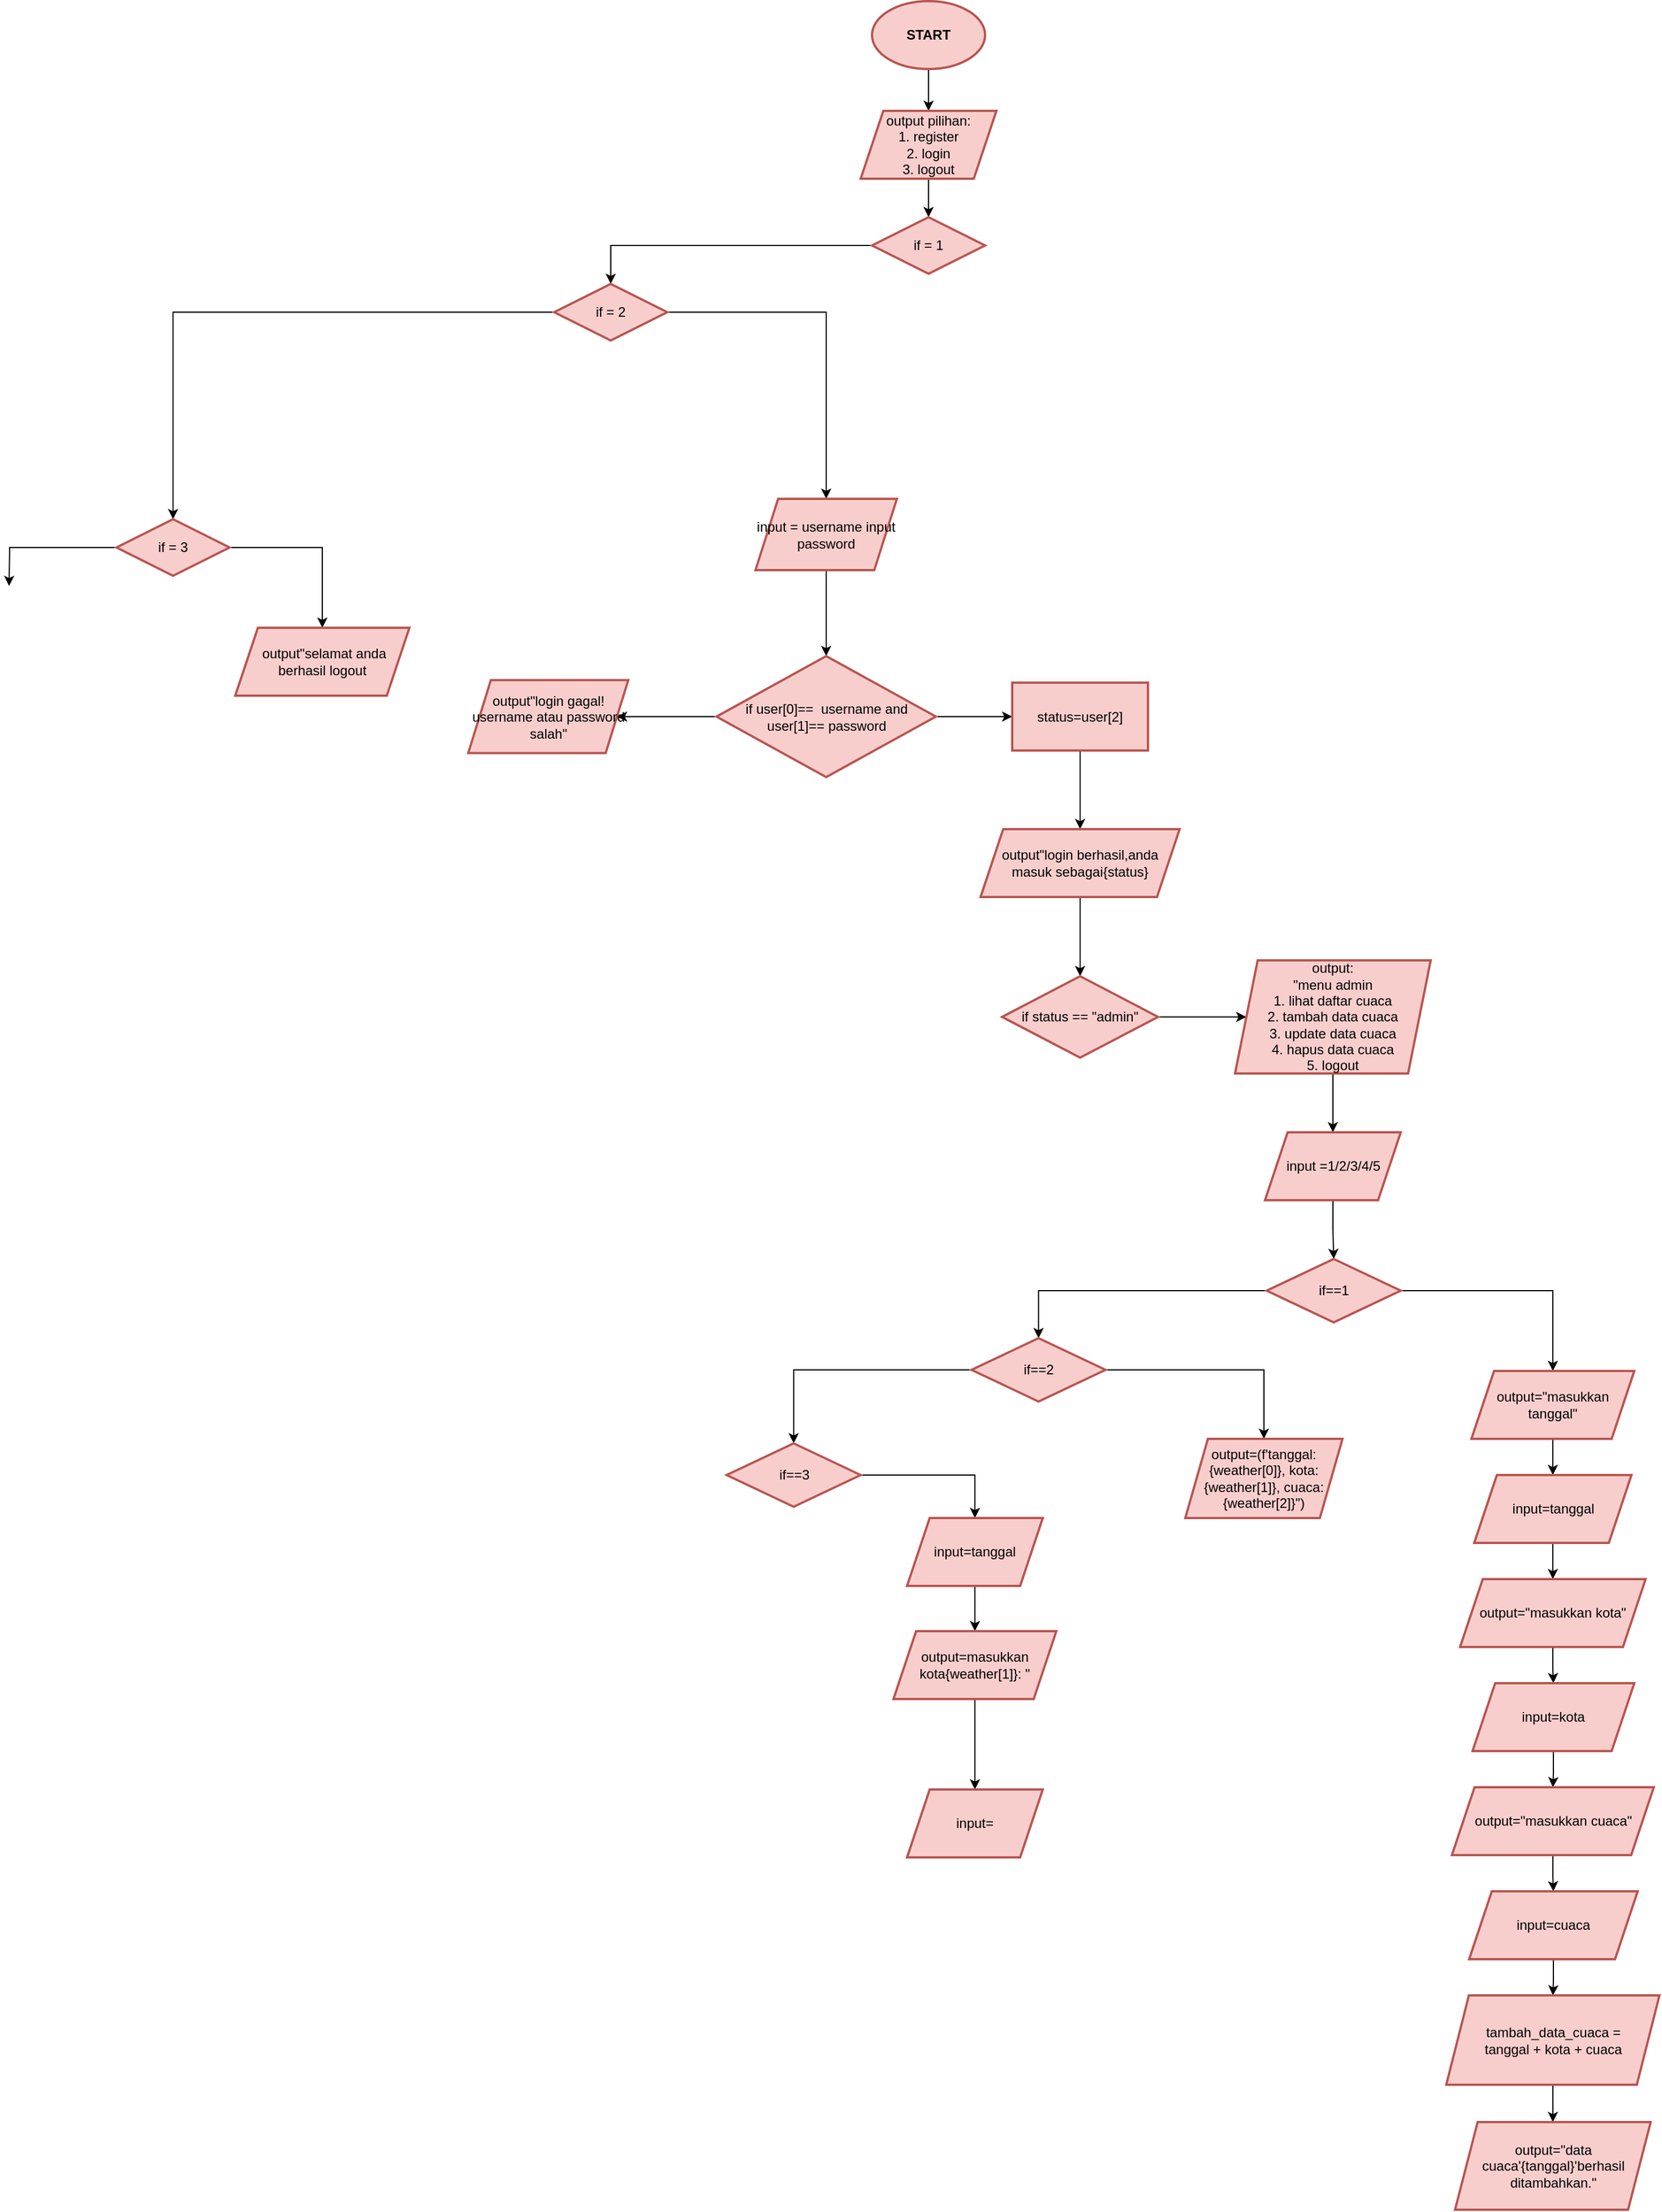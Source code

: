 <mxfile version="24.7.17">
  <diagram name="Page-1" id="iDtb-3nRgbeIn3tc9Lh9">
    <mxGraphModel dx="5250" dy="2350" grid="0" gridSize="10" guides="1" tooltips="1" connect="1" arrows="1" fold="1" page="1" pageScale="1" pageWidth="850" pageHeight="1100" background="none" math="0" shadow="0">
      <root>
        <mxCell id="0" />
        <mxCell id="1" parent="0" />
        <mxCell id="sVB3_BVyEhrJWnxSzNg--15" value="" style="edgeStyle=orthogonalEdgeStyle;rounded=0;orthogonalLoop=1;jettySize=auto;html=1;" edge="1" parent="1" source="sVB3_BVyEhrJWnxSzNg--13" target="sVB3_BVyEhrJWnxSzNg--14">
          <mxGeometry relative="1" as="geometry" />
        </mxCell>
        <mxCell id="sVB3_BVyEhrJWnxSzNg--13" value="START" style="strokeWidth=2;html=1;shape=mxgraph.flowchart.start_1;whiteSpace=wrap;fillColor=#f8cecc;strokeColor=#b85450;fontStyle=1" vertex="1" parent="1">
          <mxGeometry x="375" y="110" width="100" height="60" as="geometry" />
        </mxCell>
        <mxCell id="sVB3_BVyEhrJWnxSzNg--19" value="" style="edgeStyle=orthogonalEdgeStyle;rounded=0;orthogonalLoop=1;jettySize=auto;html=1;" edge="1" parent="1" source="sVB3_BVyEhrJWnxSzNg--14" target="sVB3_BVyEhrJWnxSzNg--18">
          <mxGeometry relative="1" as="geometry" />
        </mxCell>
        <mxCell id="sVB3_BVyEhrJWnxSzNg--14" value="&lt;div&gt;output pilihan:&lt;/div&gt;&lt;div&gt;1. register&lt;/div&gt;&lt;div&gt;2. login&lt;/div&gt;&lt;div&gt;3. logout&lt;br&gt;&lt;/div&gt;" style="shape=parallelogram;perimeter=parallelogramPerimeter;whiteSpace=wrap;html=1;fixedSize=1;fillColor=#f8cecc;strokeColor=#b85450;strokeWidth=2;fontStyle=0;" vertex="1" parent="1">
          <mxGeometry x="365" y="207" width="120" height="60" as="geometry" />
        </mxCell>
        <mxCell id="sVB3_BVyEhrJWnxSzNg--23" value="" style="edgeStyle=orthogonalEdgeStyle;rounded=0;orthogonalLoop=1;jettySize=auto;html=1;" edge="1" parent="1" source="sVB3_BVyEhrJWnxSzNg--18" target="sVB3_BVyEhrJWnxSzNg--22">
          <mxGeometry relative="1" as="geometry" />
        </mxCell>
        <mxCell id="sVB3_BVyEhrJWnxSzNg--18" value="if = 1" style="rhombus;whiteSpace=wrap;html=1;fillColor=#f8cecc;strokeColor=#b85450;strokeWidth=2;fontStyle=0;" vertex="1" parent="1">
          <mxGeometry x="375" y="301" width="100" height="50" as="geometry" />
        </mxCell>
        <mxCell id="sVB3_BVyEhrJWnxSzNg--25" value="" style="edgeStyle=orthogonalEdgeStyle;rounded=0;orthogonalLoop=1;jettySize=auto;html=1;" edge="1" parent="1" source="sVB3_BVyEhrJWnxSzNg--22" target="sVB3_BVyEhrJWnxSzNg--24">
          <mxGeometry relative="1" as="geometry" />
        </mxCell>
        <mxCell id="sVB3_BVyEhrJWnxSzNg--31" value="" style="edgeStyle=orthogonalEdgeStyle;rounded=0;orthogonalLoop=1;jettySize=auto;html=1;" edge="1" parent="1" source="sVB3_BVyEhrJWnxSzNg--22" target="sVB3_BVyEhrJWnxSzNg--30">
          <mxGeometry relative="1" as="geometry" />
        </mxCell>
        <mxCell id="sVB3_BVyEhrJWnxSzNg--22" value="if = 2" style="rhombus;whiteSpace=wrap;html=1;fillColor=#f8cecc;strokeColor=#b85450;strokeWidth=2;fontStyle=0;" vertex="1" parent="1">
          <mxGeometry x="94" y="360" width="100" height="50" as="geometry" />
        </mxCell>
        <mxCell id="sVB3_BVyEhrJWnxSzNg--27" value="" style="edgeStyle=orthogonalEdgeStyle;rounded=0;orthogonalLoop=1;jettySize=auto;html=1;" edge="1" parent="1" source="sVB3_BVyEhrJWnxSzNg--24">
          <mxGeometry relative="1" as="geometry">
            <mxPoint x="-388" y="627" as="targetPoint" />
          </mxGeometry>
        </mxCell>
        <mxCell id="sVB3_BVyEhrJWnxSzNg--29" value="" style="edgeStyle=orthogonalEdgeStyle;rounded=0;orthogonalLoop=1;jettySize=auto;html=1;" edge="1" parent="1" source="sVB3_BVyEhrJWnxSzNg--24" target="sVB3_BVyEhrJWnxSzNg--28">
          <mxGeometry relative="1" as="geometry" />
        </mxCell>
        <mxCell id="sVB3_BVyEhrJWnxSzNg--24" value="if = 3" style="rhombus;whiteSpace=wrap;html=1;fillColor=#f8cecc;strokeColor=#b85450;strokeWidth=2;fontStyle=0;" vertex="1" parent="1">
          <mxGeometry x="-293" y="568" width="100" height="50" as="geometry" />
        </mxCell>
        <mxCell id="sVB3_BVyEhrJWnxSzNg--28" value="&amp;nbsp;output&quot;selamat anda berhasil logout " style="shape=parallelogram;perimeter=parallelogramPerimeter;whiteSpace=wrap;html=1;fixedSize=1;fillColor=#f8cecc;strokeColor=#b85450;strokeWidth=2;fontStyle=0;" vertex="1" parent="1">
          <mxGeometry x="-188" y="664" width="154" height="60" as="geometry" />
        </mxCell>
        <mxCell id="sVB3_BVyEhrJWnxSzNg--34" value="" style="edgeStyle=orthogonalEdgeStyle;rounded=0;orthogonalLoop=1;jettySize=auto;html=1;" edge="1" parent="1" source="sVB3_BVyEhrJWnxSzNg--30" target="sVB3_BVyEhrJWnxSzNg--33">
          <mxGeometry relative="1" as="geometry" />
        </mxCell>
        <mxCell id="sVB3_BVyEhrJWnxSzNg--30" value="input = username input password" style="shape=parallelogram;perimeter=parallelogramPerimeter;whiteSpace=wrap;html=1;fixedSize=1;fillColor=#f8cecc;strokeColor=#b85450;strokeWidth=2;fontStyle=0;" vertex="1" parent="1">
          <mxGeometry x="272" y="550" width="125" height="63" as="geometry" />
        </mxCell>
        <mxCell id="sVB3_BVyEhrJWnxSzNg--32" style="edgeStyle=orthogonalEdgeStyle;rounded=0;orthogonalLoop=1;jettySize=auto;html=1;exitX=0.5;exitY=1;exitDx=0;exitDy=0;" edge="1" parent="1" source="sVB3_BVyEhrJWnxSzNg--30" target="sVB3_BVyEhrJWnxSzNg--30">
          <mxGeometry relative="1" as="geometry" />
        </mxCell>
        <mxCell id="sVB3_BVyEhrJWnxSzNg--36" value="" style="edgeStyle=orthogonalEdgeStyle;rounded=0;orthogonalLoop=1;jettySize=auto;html=1;" edge="1" parent="1" source="sVB3_BVyEhrJWnxSzNg--33" target="sVB3_BVyEhrJWnxSzNg--35">
          <mxGeometry relative="1" as="geometry" />
        </mxCell>
        <mxCell id="sVB3_BVyEhrJWnxSzNg--70" value="" style="edgeStyle=orthogonalEdgeStyle;rounded=0;orthogonalLoop=1;jettySize=auto;html=1;" edge="1" parent="1" source="sVB3_BVyEhrJWnxSzNg--33" target="sVB3_BVyEhrJWnxSzNg--69">
          <mxGeometry relative="1" as="geometry" />
        </mxCell>
        <mxCell id="sVB3_BVyEhrJWnxSzNg--33" value="&lt;div&gt;if user[0]==&amp;nbsp; username and&lt;/div&gt;&lt;div&gt;user[1]== password&lt;br&gt; &lt;/div&gt;" style="rhombus;whiteSpace=wrap;html=1;fillColor=#f8cecc;strokeColor=#b85450;strokeWidth=2;fontStyle=0;" vertex="1" parent="1">
          <mxGeometry x="237.5" y="689" width="194" height="107" as="geometry" />
        </mxCell>
        <mxCell id="sVB3_BVyEhrJWnxSzNg--35" value="&lt;div&gt;output&quot;login gagal!&lt;/div&gt;&lt;div&gt;username atau password salah&quot;&lt;br&gt;&lt;/div&gt;" style="shape=parallelogram;perimeter=parallelogramPerimeter;whiteSpace=wrap;html=1;fixedSize=1;fillColor=#f8cecc;strokeColor=#b85450;strokeWidth=2;fontStyle=0;verticalAlign=middle;" vertex="1" parent="1">
          <mxGeometry x="18" y="710.25" width="141.5" height="64.5" as="geometry" />
        </mxCell>
        <mxCell id="sVB3_BVyEhrJWnxSzNg--72" value="" style="edgeStyle=orthogonalEdgeStyle;rounded=0;orthogonalLoop=1;jettySize=auto;html=1;" edge="1" parent="1" source="sVB3_BVyEhrJWnxSzNg--69" target="sVB3_BVyEhrJWnxSzNg--71">
          <mxGeometry relative="1" as="geometry" />
        </mxCell>
        <mxCell id="sVB3_BVyEhrJWnxSzNg--69" value="status=user[2]" style="whiteSpace=wrap;html=1;fillColor=#f8cecc;strokeColor=#b85450;strokeWidth=2;fontStyle=0;" vertex="1" parent="1">
          <mxGeometry x="499" y="712.5" width="120" height="60" as="geometry" />
        </mxCell>
        <mxCell id="sVB3_BVyEhrJWnxSzNg--74" value="" style="edgeStyle=orthogonalEdgeStyle;rounded=0;orthogonalLoop=1;jettySize=auto;html=1;" edge="1" parent="1" source="sVB3_BVyEhrJWnxSzNg--71" target="sVB3_BVyEhrJWnxSzNg--73">
          <mxGeometry relative="1" as="geometry" />
        </mxCell>
        <mxCell id="sVB3_BVyEhrJWnxSzNg--71" value="output&quot;login berhasil,anda masuk sebagai{status}" style="shape=parallelogram;perimeter=parallelogramPerimeter;whiteSpace=wrap;html=1;fixedSize=1;fillColor=#f8cecc;strokeColor=#b85450;strokeWidth=2;fontStyle=0;" vertex="1" parent="1">
          <mxGeometry x="471" y="842" width="176" height="60" as="geometry" />
        </mxCell>
        <mxCell id="sVB3_BVyEhrJWnxSzNg--76" value="" style="edgeStyle=orthogonalEdgeStyle;rounded=0;orthogonalLoop=1;jettySize=auto;html=1;" edge="1" parent="1" source="sVB3_BVyEhrJWnxSzNg--73" target="sVB3_BVyEhrJWnxSzNg--75">
          <mxGeometry relative="1" as="geometry" />
        </mxCell>
        <mxCell id="sVB3_BVyEhrJWnxSzNg--73" value="if status == &quot;admin&quot;" style="rhombus;whiteSpace=wrap;html=1;fillColor=#f8cecc;strokeColor=#b85450;strokeWidth=2;fontStyle=0;" vertex="1" parent="1">
          <mxGeometry x="490" y="972" width="138" height="72" as="geometry" />
        </mxCell>
        <mxCell id="sVB3_BVyEhrJWnxSzNg--78" value="" style="edgeStyle=orthogonalEdgeStyle;rounded=0;orthogonalLoop=1;jettySize=auto;html=1;" edge="1" parent="1" source="sVB3_BVyEhrJWnxSzNg--75" target="sVB3_BVyEhrJWnxSzNg--77">
          <mxGeometry relative="1" as="geometry" />
        </mxCell>
        <mxCell id="sVB3_BVyEhrJWnxSzNg--75" value="&lt;div&gt;output:&lt;/div&gt;&lt;div&gt;&quot;menu admin&lt;/div&gt;&lt;div&gt;1. lihat daftar cuaca&lt;/div&gt;&lt;div&gt;2. tambah data cuaca&lt;/div&gt;&lt;div&gt;3. update data cuaca&lt;/div&gt;&lt;div&gt;4. hapus data cuaca&lt;/div&gt;&lt;div&gt;5. logout&lt;br&gt;&lt;/div&gt;" style="shape=parallelogram;perimeter=parallelogramPerimeter;whiteSpace=wrap;html=1;fixedSize=1;fillColor=#f8cecc;strokeColor=#b85450;strokeWidth=2;fontStyle=0;" vertex="1" parent="1">
          <mxGeometry x="696" y="958" width="173" height="100" as="geometry" />
        </mxCell>
        <mxCell id="sVB3_BVyEhrJWnxSzNg--82" value="" style="edgeStyle=orthogonalEdgeStyle;rounded=0;orthogonalLoop=1;jettySize=auto;html=1;" edge="1" parent="1" source="sVB3_BVyEhrJWnxSzNg--77" target="sVB3_BVyEhrJWnxSzNg--81">
          <mxGeometry relative="1" as="geometry" />
        </mxCell>
        <mxCell id="sVB3_BVyEhrJWnxSzNg--77" value="input =1/2/3/4/5" style="shape=parallelogram;perimeter=parallelogramPerimeter;whiteSpace=wrap;html=1;fixedSize=1;fillColor=#f8cecc;strokeColor=#b85450;strokeWidth=2;fontStyle=0;" vertex="1" parent="1">
          <mxGeometry x="722.5" y="1110" width="120" height="60" as="geometry" />
        </mxCell>
        <mxCell id="sVB3_BVyEhrJWnxSzNg--84" value="" style="edgeStyle=orthogonalEdgeStyle;rounded=0;orthogonalLoop=1;jettySize=auto;html=1;" edge="1" parent="1" source="sVB3_BVyEhrJWnxSzNg--81" target="sVB3_BVyEhrJWnxSzNg--83">
          <mxGeometry relative="1" as="geometry" />
        </mxCell>
        <mxCell id="sVB3_BVyEhrJWnxSzNg--100" value="" style="edgeStyle=orthogonalEdgeStyle;rounded=0;orthogonalLoop=1;jettySize=auto;html=1;" edge="1" parent="1" source="sVB3_BVyEhrJWnxSzNg--81" target="sVB3_BVyEhrJWnxSzNg--99">
          <mxGeometry relative="1" as="geometry" />
        </mxCell>
        <mxCell id="sVB3_BVyEhrJWnxSzNg--81" value="if==1" style="rhombus;whiteSpace=wrap;html=1;fillColor=#f8cecc;strokeColor=#b85450;strokeWidth=2;fontStyle=0;" vertex="1" parent="1">
          <mxGeometry x="724" y="1222" width="118.5" height="56" as="geometry" />
        </mxCell>
        <mxCell id="sVB3_BVyEhrJWnxSzNg--86" value="" style="edgeStyle=orthogonalEdgeStyle;rounded=0;orthogonalLoop=1;jettySize=auto;html=1;" edge="1" parent="1" source="sVB3_BVyEhrJWnxSzNg--83" target="sVB3_BVyEhrJWnxSzNg--85">
          <mxGeometry relative="1" as="geometry" />
        </mxCell>
        <mxCell id="sVB3_BVyEhrJWnxSzNg--83" value="output=&quot;masukkan tanggal&quot;" style="shape=parallelogram;perimeter=parallelogramPerimeter;whiteSpace=wrap;html=1;fixedSize=1;fillColor=#f8cecc;strokeColor=#b85450;strokeWidth=2;fontStyle=0;" vertex="1" parent="1">
          <mxGeometry x="905" y="1321" width="144" height="60" as="geometry" />
        </mxCell>
        <mxCell id="sVB3_BVyEhrJWnxSzNg--88" value="" style="edgeStyle=orthogonalEdgeStyle;rounded=0;orthogonalLoop=1;jettySize=auto;html=1;" edge="1" parent="1" source="sVB3_BVyEhrJWnxSzNg--85" target="sVB3_BVyEhrJWnxSzNg--87">
          <mxGeometry relative="1" as="geometry" />
        </mxCell>
        <mxCell id="sVB3_BVyEhrJWnxSzNg--85" value="&lt;div&gt;input=tanggal&lt;br&gt;&lt;/div&gt;" style="shape=parallelogram;perimeter=parallelogramPerimeter;whiteSpace=wrap;html=1;fixedSize=1;fillColor=#f8cecc;strokeColor=#b85450;strokeWidth=2;fontStyle=0;" vertex="1" parent="1">
          <mxGeometry x="907.5" y="1413" width="139" height="60" as="geometry" />
        </mxCell>
        <mxCell id="sVB3_BVyEhrJWnxSzNg--90" value="" style="edgeStyle=orthogonalEdgeStyle;rounded=0;orthogonalLoop=1;jettySize=auto;html=1;" edge="1" parent="1" source="sVB3_BVyEhrJWnxSzNg--87" target="sVB3_BVyEhrJWnxSzNg--89">
          <mxGeometry relative="1" as="geometry" />
        </mxCell>
        <mxCell id="sVB3_BVyEhrJWnxSzNg--87" value="output=&quot;masukkan kota&quot;" style="shape=parallelogram;perimeter=parallelogramPerimeter;whiteSpace=wrap;html=1;fixedSize=1;fillColor=#f8cecc;strokeColor=#b85450;strokeWidth=2;fontStyle=0;" vertex="1" parent="1">
          <mxGeometry x="895" y="1505" width="164" height="60" as="geometry" />
        </mxCell>
        <mxCell id="sVB3_BVyEhrJWnxSzNg--92" value="" style="edgeStyle=orthogonalEdgeStyle;rounded=0;orthogonalLoop=1;jettySize=auto;html=1;" edge="1" parent="1" source="sVB3_BVyEhrJWnxSzNg--89" target="sVB3_BVyEhrJWnxSzNg--91">
          <mxGeometry relative="1" as="geometry" />
        </mxCell>
        <mxCell id="sVB3_BVyEhrJWnxSzNg--89" value="&lt;div&gt;input=kota&lt;/div&gt;" style="shape=parallelogram;perimeter=parallelogramPerimeter;whiteSpace=wrap;html=1;fixedSize=1;fillColor=#f8cecc;strokeColor=#b85450;strokeWidth=2;fontStyle=0;" vertex="1" parent="1">
          <mxGeometry x="906" y="1597" width="143" height="60" as="geometry" />
        </mxCell>
        <mxCell id="sVB3_BVyEhrJWnxSzNg--94" value="" style="edgeStyle=orthogonalEdgeStyle;rounded=0;orthogonalLoop=1;jettySize=auto;html=1;" edge="1" parent="1" source="sVB3_BVyEhrJWnxSzNg--91" target="sVB3_BVyEhrJWnxSzNg--93">
          <mxGeometry relative="1" as="geometry" />
        </mxCell>
        <mxCell id="sVB3_BVyEhrJWnxSzNg--91" value="output=&quot;masukkan cuaca&quot;" style="shape=parallelogram;perimeter=parallelogramPerimeter;whiteSpace=wrap;html=1;fixedSize=1;fillColor=#f8cecc;strokeColor=#b85450;strokeWidth=2;fontStyle=0;" vertex="1" parent="1">
          <mxGeometry x="887.75" y="1689" width="178.5" height="60" as="geometry" />
        </mxCell>
        <mxCell id="sVB3_BVyEhrJWnxSzNg--96" value="" style="edgeStyle=orthogonalEdgeStyle;rounded=0;orthogonalLoop=1;jettySize=auto;html=1;" edge="1" parent="1" source="sVB3_BVyEhrJWnxSzNg--93" target="sVB3_BVyEhrJWnxSzNg--95">
          <mxGeometry relative="1" as="geometry" />
        </mxCell>
        <mxCell id="sVB3_BVyEhrJWnxSzNg--93" value="&lt;div&gt;input=cuaca&lt;/div&gt;" style="shape=parallelogram;perimeter=parallelogramPerimeter;whiteSpace=wrap;html=1;fixedSize=1;fillColor=#f8cecc;strokeColor=#b85450;strokeWidth=2;fontStyle=0;" vertex="1" parent="1">
          <mxGeometry x="903" y="1781" width="149" height="60" as="geometry" />
        </mxCell>
        <mxCell id="sVB3_BVyEhrJWnxSzNg--98" value="" style="edgeStyle=orthogonalEdgeStyle;rounded=0;orthogonalLoop=1;jettySize=auto;html=1;" edge="1" parent="1" source="sVB3_BVyEhrJWnxSzNg--95" target="sVB3_BVyEhrJWnxSzNg--97">
          <mxGeometry relative="1" as="geometry" />
        </mxCell>
        <mxCell id="sVB3_BVyEhrJWnxSzNg--95" value="&lt;div&gt;tambah_data_cuaca =&lt;/div&gt;&lt;div&gt;tanggal + kota + cuaca&lt;br&gt;&lt;/div&gt;" style="shape=parallelogram;perimeter=parallelogramPerimeter;whiteSpace=wrap;html=1;fixedSize=1;fillColor=#f8cecc;strokeColor=#b85450;strokeWidth=2;fontStyle=0;" vertex="1" parent="1">
          <mxGeometry x="882.75" y="1873" width="188.5" height="79" as="geometry" />
        </mxCell>
        <mxCell id="sVB3_BVyEhrJWnxSzNg--97" value="output=&quot;data cuaca&#39;{tanggal}&#39;berhasil ditambahkan.&quot;" style="shape=parallelogram;perimeter=parallelogramPerimeter;whiteSpace=wrap;html=1;fixedSize=1;fillColor=#f8cecc;strokeColor=#b85450;strokeWidth=2;fontStyle=0;horizontal=1;" vertex="1" parent="1">
          <mxGeometry x="890.5" y="1985" width="173" height="77.5" as="geometry" />
        </mxCell>
        <mxCell id="sVB3_BVyEhrJWnxSzNg--102" value="" style="edgeStyle=orthogonalEdgeStyle;rounded=0;orthogonalLoop=1;jettySize=auto;html=1;" edge="1" parent="1" source="sVB3_BVyEhrJWnxSzNg--99" target="sVB3_BVyEhrJWnxSzNg--101">
          <mxGeometry relative="1" as="geometry" />
        </mxCell>
        <mxCell id="sVB3_BVyEhrJWnxSzNg--104" value="" style="edgeStyle=orthogonalEdgeStyle;rounded=0;orthogonalLoop=1;jettySize=auto;html=1;" edge="1" parent="1" source="sVB3_BVyEhrJWnxSzNg--99" target="sVB3_BVyEhrJWnxSzNg--103">
          <mxGeometry relative="1" as="geometry" />
        </mxCell>
        <mxCell id="sVB3_BVyEhrJWnxSzNg--99" value="if==2" style="rhombus;whiteSpace=wrap;html=1;fillColor=#f8cecc;strokeColor=#b85450;strokeWidth=2;fontStyle=0;" vertex="1" parent="1">
          <mxGeometry x="463" y="1292" width="118.5" height="56" as="geometry" />
        </mxCell>
        <mxCell id="sVB3_BVyEhrJWnxSzNg--101" value="output=(f&#39;tanggal:{weather[0]}, kota:{weather[1]}, cuaca:{weather[2]}&quot;)" style="shape=parallelogram;perimeter=parallelogramPerimeter;whiteSpace=wrap;html=1;fixedSize=1;fillColor=#f8cecc;strokeColor=#b85450;strokeWidth=2;fontStyle=0;" vertex="1" parent="1">
          <mxGeometry x="652" y="1381" width="139" height="70" as="geometry" />
        </mxCell>
        <mxCell id="sVB3_BVyEhrJWnxSzNg--106" value="" style="edgeStyle=orthogonalEdgeStyle;rounded=0;orthogonalLoop=1;jettySize=auto;html=1;" edge="1" parent="1" source="sVB3_BVyEhrJWnxSzNg--103" target="sVB3_BVyEhrJWnxSzNg--105">
          <mxGeometry relative="1" as="geometry" />
        </mxCell>
        <mxCell id="sVB3_BVyEhrJWnxSzNg--103" value="if==3" style="rhombus;whiteSpace=wrap;html=1;fillColor=#f8cecc;strokeColor=#b85450;strokeWidth=2;fontStyle=0;" vertex="1" parent="1">
          <mxGeometry x="246.5" y="1385" width="118.5" height="56" as="geometry" />
        </mxCell>
        <mxCell id="sVB3_BVyEhrJWnxSzNg--108" value="" style="edgeStyle=orthogonalEdgeStyle;rounded=0;orthogonalLoop=1;jettySize=auto;html=1;" edge="1" parent="1" source="sVB3_BVyEhrJWnxSzNg--105" target="sVB3_BVyEhrJWnxSzNg--107">
          <mxGeometry relative="1" as="geometry" />
        </mxCell>
        <mxCell id="sVB3_BVyEhrJWnxSzNg--105" value="input=tanggal" style="shape=parallelogram;perimeter=parallelogramPerimeter;whiteSpace=wrap;html=1;fixedSize=1;fillColor=#f8cecc;strokeColor=#b85450;strokeWidth=2;fontStyle=0;" vertex="1" parent="1">
          <mxGeometry x="406" y="1451" width="120" height="60" as="geometry" />
        </mxCell>
        <mxCell id="sVB3_BVyEhrJWnxSzNg--110" value="" style="edgeStyle=orthogonalEdgeStyle;rounded=0;orthogonalLoop=1;jettySize=auto;html=1;" edge="1" parent="1" source="sVB3_BVyEhrJWnxSzNg--107" target="sVB3_BVyEhrJWnxSzNg--109">
          <mxGeometry relative="1" as="geometry" />
        </mxCell>
        <mxCell id="sVB3_BVyEhrJWnxSzNg--107" value="output=masukkan kota{weather[1]}: &quot;" style="shape=parallelogram;perimeter=parallelogramPerimeter;whiteSpace=wrap;html=1;fixedSize=1;fillColor=#f8cecc;strokeColor=#b85450;strokeWidth=2;fontStyle=0;" vertex="1" parent="1">
          <mxGeometry x="394" y="1551" width="144" height="60" as="geometry" />
        </mxCell>
        <mxCell id="sVB3_BVyEhrJWnxSzNg--109" value="input=" style="shape=parallelogram;perimeter=parallelogramPerimeter;whiteSpace=wrap;html=1;fixedSize=1;fillColor=#f8cecc;strokeColor=#b85450;strokeWidth=2;fontStyle=0;" vertex="1" parent="1">
          <mxGeometry x="406" y="1691" width="120" height="60" as="geometry" />
        </mxCell>
      </root>
    </mxGraphModel>
  </diagram>
</mxfile>
